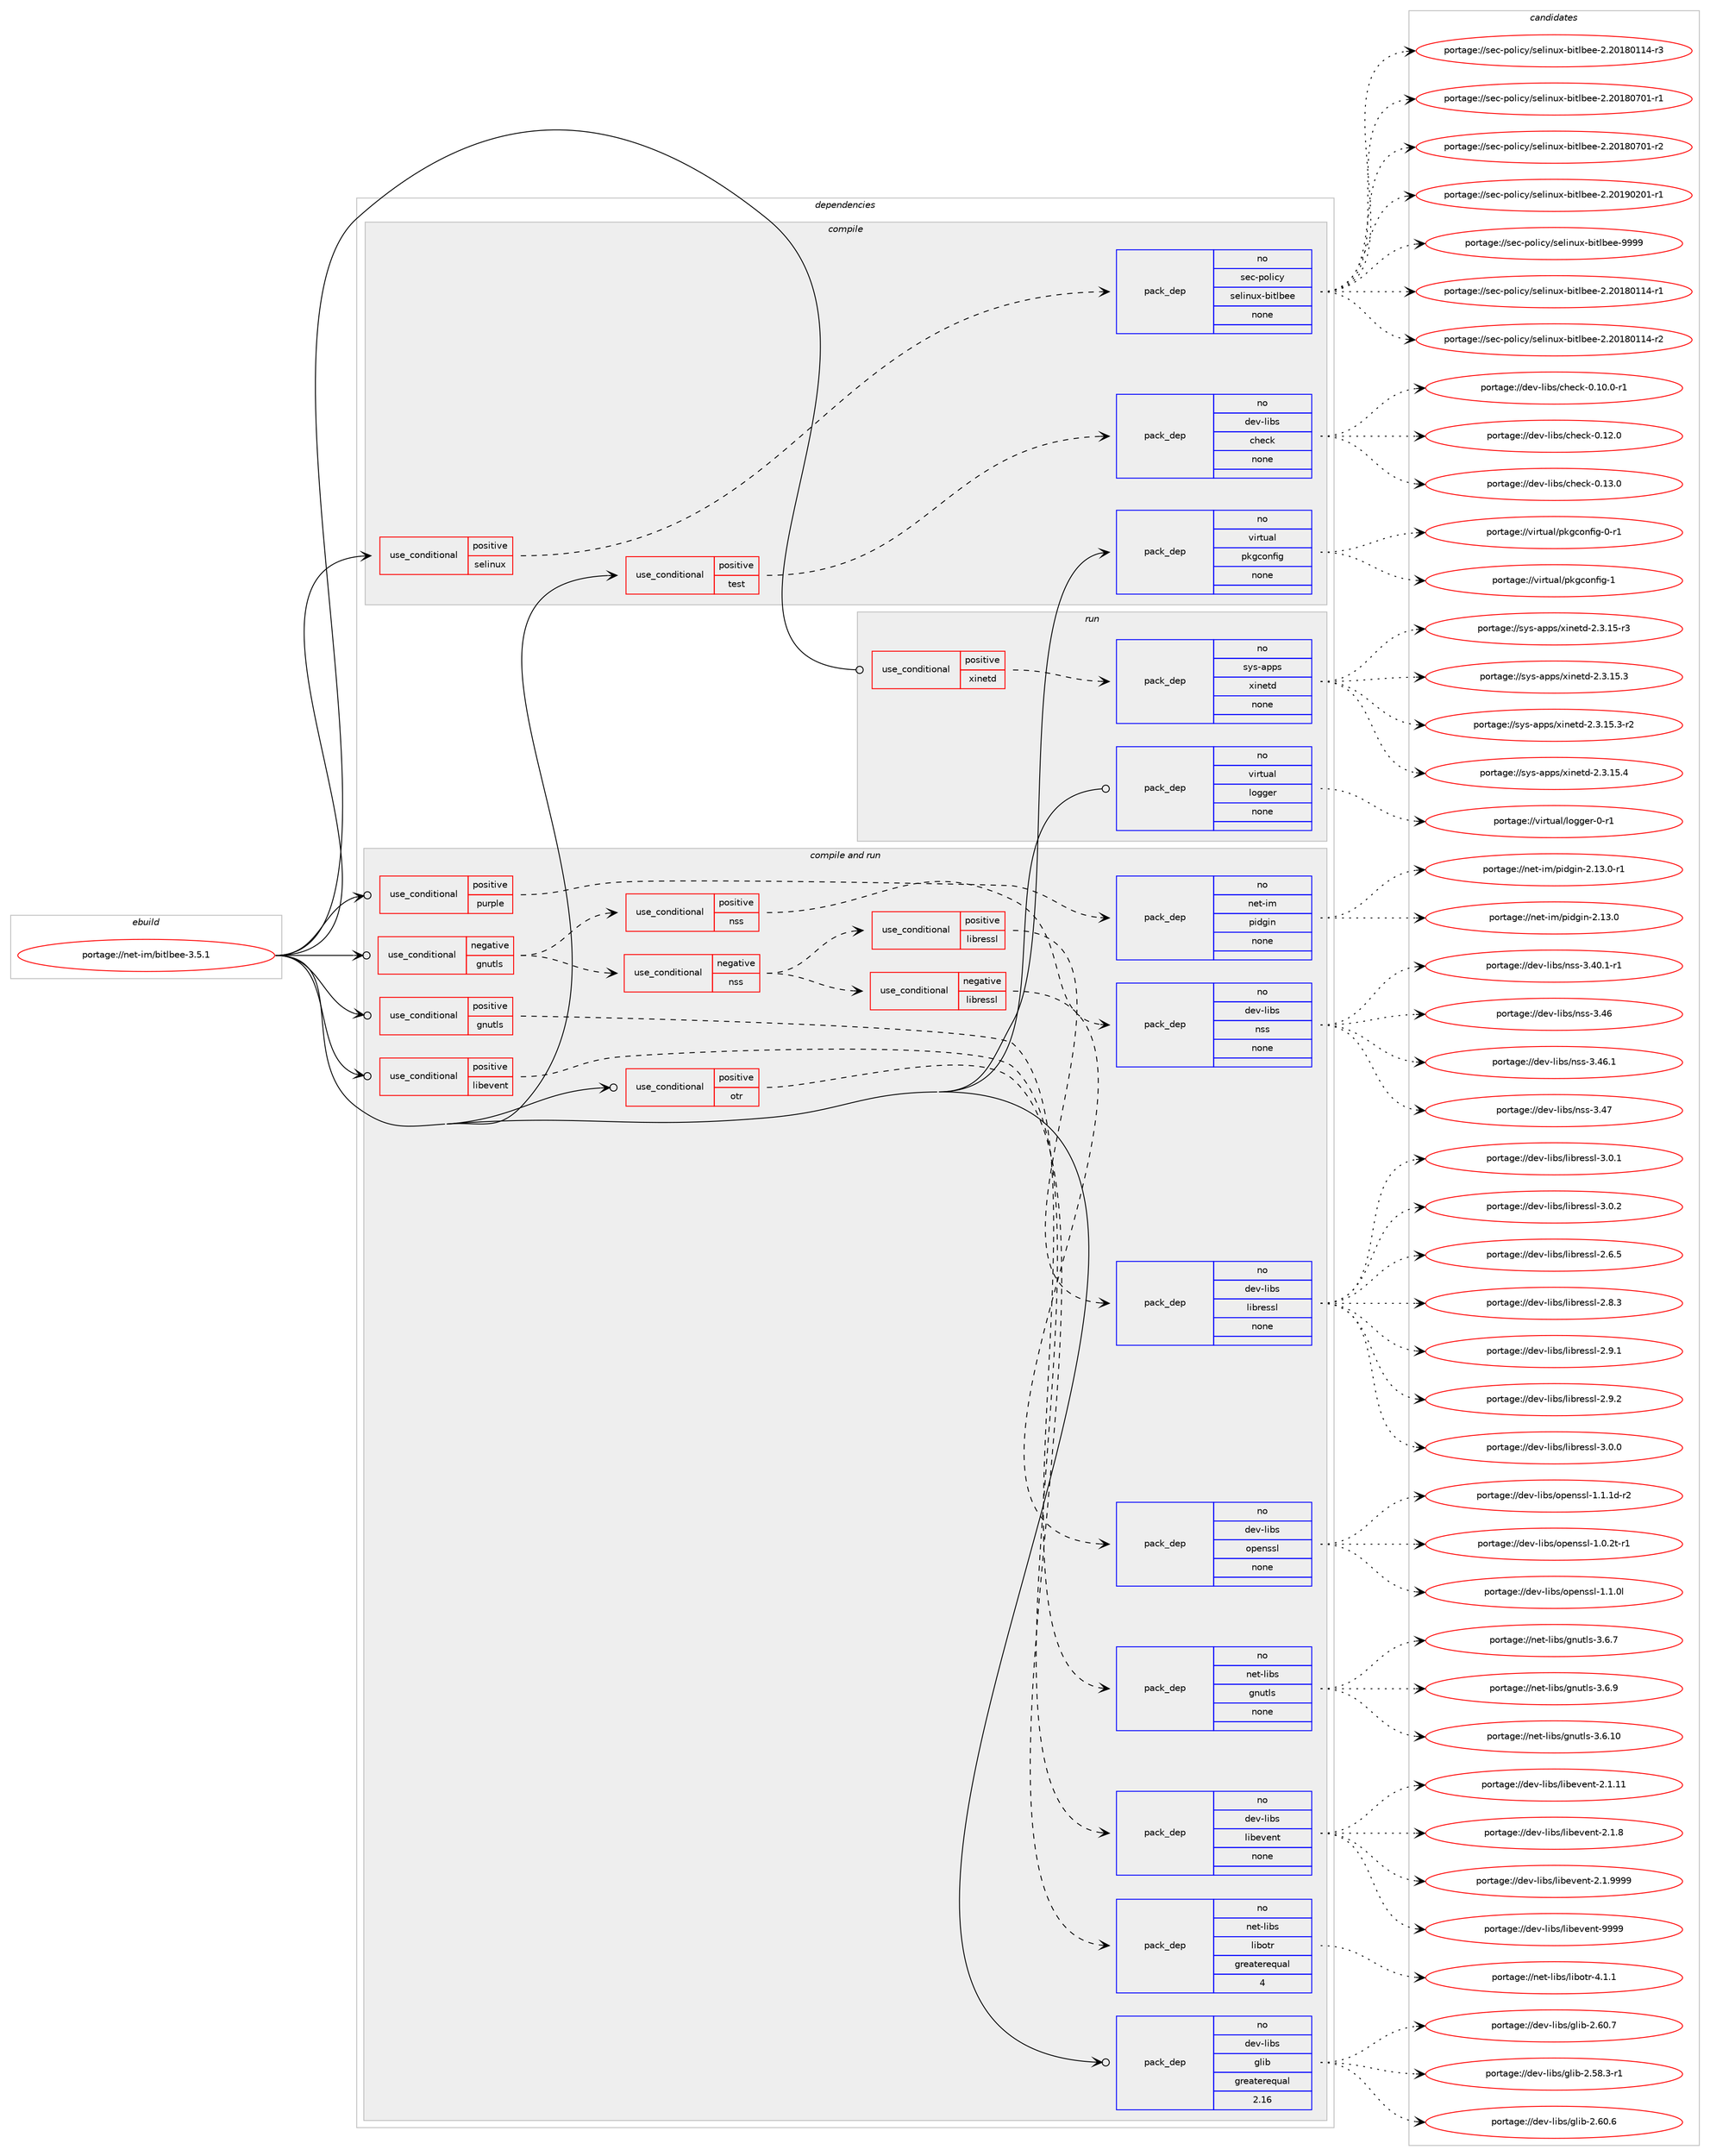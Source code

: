 digraph prolog {

# *************
# Graph options
# *************

newrank=true;
concentrate=true;
compound=true;
graph [rankdir=LR,fontname=Helvetica,fontsize=10,ranksep=1.5];#, ranksep=2.5, nodesep=0.2];
edge  [arrowhead=vee];
node  [fontname=Helvetica,fontsize=10];

# **********
# The ebuild
# **********

subgraph cluster_leftcol {
color=gray;
rank=same;
label=<<i>ebuild</i>>;
id [label="portage://net-im/bitlbee-3.5.1", color=red, width=4, href="../net-im/bitlbee-3.5.1.svg"];
}

# ****************
# The dependencies
# ****************

subgraph cluster_midcol {
color=gray;
label=<<i>dependencies</i>>;
subgraph cluster_compile {
fillcolor="#eeeeee";
style=filled;
label=<<i>compile</i>>;
subgraph cond88651 {
dependency354526 [label=<<TABLE BORDER="0" CELLBORDER="1" CELLSPACING="0" CELLPADDING="4"><TR><TD ROWSPAN="3" CELLPADDING="10">use_conditional</TD></TR><TR><TD>positive</TD></TR><TR><TD>selinux</TD></TR></TABLE>>, shape=none, color=red];
subgraph pack260011 {
dependency354527 [label=<<TABLE BORDER="0" CELLBORDER="1" CELLSPACING="0" CELLPADDING="4" WIDTH="220"><TR><TD ROWSPAN="6" CELLPADDING="30">pack_dep</TD></TR><TR><TD WIDTH="110">no</TD></TR><TR><TD>sec-policy</TD></TR><TR><TD>selinux-bitlbee</TD></TR><TR><TD>none</TD></TR><TR><TD></TD></TR></TABLE>>, shape=none, color=blue];
}
dependency354526:e -> dependency354527:w [weight=20,style="dashed",arrowhead="vee"];
}
id:e -> dependency354526:w [weight=20,style="solid",arrowhead="vee"];
subgraph cond88652 {
dependency354528 [label=<<TABLE BORDER="0" CELLBORDER="1" CELLSPACING="0" CELLPADDING="4"><TR><TD ROWSPAN="3" CELLPADDING="10">use_conditional</TD></TR><TR><TD>positive</TD></TR><TR><TD>test</TD></TR></TABLE>>, shape=none, color=red];
subgraph pack260012 {
dependency354529 [label=<<TABLE BORDER="0" CELLBORDER="1" CELLSPACING="0" CELLPADDING="4" WIDTH="220"><TR><TD ROWSPAN="6" CELLPADDING="30">pack_dep</TD></TR><TR><TD WIDTH="110">no</TD></TR><TR><TD>dev-libs</TD></TR><TR><TD>check</TD></TR><TR><TD>none</TD></TR><TR><TD></TD></TR></TABLE>>, shape=none, color=blue];
}
dependency354528:e -> dependency354529:w [weight=20,style="dashed",arrowhead="vee"];
}
id:e -> dependency354528:w [weight=20,style="solid",arrowhead="vee"];
subgraph pack260013 {
dependency354530 [label=<<TABLE BORDER="0" CELLBORDER="1" CELLSPACING="0" CELLPADDING="4" WIDTH="220"><TR><TD ROWSPAN="6" CELLPADDING="30">pack_dep</TD></TR><TR><TD WIDTH="110">no</TD></TR><TR><TD>virtual</TD></TR><TR><TD>pkgconfig</TD></TR><TR><TD>none</TD></TR><TR><TD></TD></TR></TABLE>>, shape=none, color=blue];
}
id:e -> dependency354530:w [weight=20,style="solid",arrowhead="vee"];
}
subgraph cluster_compileandrun {
fillcolor="#eeeeee";
style=filled;
label=<<i>compile and run</i>>;
subgraph cond88653 {
dependency354531 [label=<<TABLE BORDER="0" CELLBORDER="1" CELLSPACING="0" CELLPADDING="4"><TR><TD ROWSPAN="3" CELLPADDING="10">use_conditional</TD></TR><TR><TD>negative</TD></TR><TR><TD>gnutls</TD></TR></TABLE>>, shape=none, color=red];
subgraph cond88654 {
dependency354532 [label=<<TABLE BORDER="0" CELLBORDER="1" CELLSPACING="0" CELLPADDING="4"><TR><TD ROWSPAN="3" CELLPADDING="10">use_conditional</TD></TR><TR><TD>positive</TD></TR><TR><TD>nss</TD></TR></TABLE>>, shape=none, color=red];
subgraph pack260014 {
dependency354533 [label=<<TABLE BORDER="0" CELLBORDER="1" CELLSPACING="0" CELLPADDING="4" WIDTH="220"><TR><TD ROWSPAN="6" CELLPADDING="30">pack_dep</TD></TR><TR><TD WIDTH="110">no</TD></TR><TR><TD>dev-libs</TD></TR><TR><TD>nss</TD></TR><TR><TD>none</TD></TR><TR><TD></TD></TR></TABLE>>, shape=none, color=blue];
}
dependency354532:e -> dependency354533:w [weight=20,style="dashed",arrowhead="vee"];
}
dependency354531:e -> dependency354532:w [weight=20,style="dashed",arrowhead="vee"];
subgraph cond88655 {
dependency354534 [label=<<TABLE BORDER="0" CELLBORDER="1" CELLSPACING="0" CELLPADDING="4"><TR><TD ROWSPAN="3" CELLPADDING="10">use_conditional</TD></TR><TR><TD>negative</TD></TR><TR><TD>nss</TD></TR></TABLE>>, shape=none, color=red];
subgraph cond88656 {
dependency354535 [label=<<TABLE BORDER="0" CELLBORDER="1" CELLSPACING="0" CELLPADDING="4"><TR><TD ROWSPAN="3" CELLPADDING="10">use_conditional</TD></TR><TR><TD>positive</TD></TR><TR><TD>libressl</TD></TR></TABLE>>, shape=none, color=red];
subgraph pack260015 {
dependency354536 [label=<<TABLE BORDER="0" CELLBORDER="1" CELLSPACING="0" CELLPADDING="4" WIDTH="220"><TR><TD ROWSPAN="6" CELLPADDING="30">pack_dep</TD></TR><TR><TD WIDTH="110">no</TD></TR><TR><TD>dev-libs</TD></TR><TR><TD>libressl</TD></TR><TR><TD>none</TD></TR><TR><TD></TD></TR></TABLE>>, shape=none, color=blue];
}
dependency354535:e -> dependency354536:w [weight=20,style="dashed",arrowhead="vee"];
}
dependency354534:e -> dependency354535:w [weight=20,style="dashed",arrowhead="vee"];
subgraph cond88657 {
dependency354537 [label=<<TABLE BORDER="0" CELLBORDER="1" CELLSPACING="0" CELLPADDING="4"><TR><TD ROWSPAN="3" CELLPADDING="10">use_conditional</TD></TR><TR><TD>negative</TD></TR><TR><TD>libressl</TD></TR></TABLE>>, shape=none, color=red];
subgraph pack260016 {
dependency354538 [label=<<TABLE BORDER="0" CELLBORDER="1" CELLSPACING="0" CELLPADDING="4" WIDTH="220"><TR><TD ROWSPAN="6" CELLPADDING="30">pack_dep</TD></TR><TR><TD WIDTH="110">no</TD></TR><TR><TD>dev-libs</TD></TR><TR><TD>openssl</TD></TR><TR><TD>none</TD></TR><TR><TD></TD></TR></TABLE>>, shape=none, color=blue];
}
dependency354537:e -> dependency354538:w [weight=20,style="dashed",arrowhead="vee"];
}
dependency354534:e -> dependency354537:w [weight=20,style="dashed",arrowhead="vee"];
}
dependency354531:e -> dependency354534:w [weight=20,style="dashed",arrowhead="vee"];
}
id:e -> dependency354531:w [weight=20,style="solid",arrowhead="odotvee"];
subgraph cond88658 {
dependency354539 [label=<<TABLE BORDER="0" CELLBORDER="1" CELLSPACING="0" CELLPADDING="4"><TR><TD ROWSPAN="3" CELLPADDING="10">use_conditional</TD></TR><TR><TD>positive</TD></TR><TR><TD>gnutls</TD></TR></TABLE>>, shape=none, color=red];
subgraph pack260017 {
dependency354540 [label=<<TABLE BORDER="0" CELLBORDER="1" CELLSPACING="0" CELLPADDING="4" WIDTH="220"><TR><TD ROWSPAN="6" CELLPADDING="30">pack_dep</TD></TR><TR><TD WIDTH="110">no</TD></TR><TR><TD>net-libs</TD></TR><TR><TD>gnutls</TD></TR><TR><TD>none</TD></TR><TR><TD></TD></TR></TABLE>>, shape=none, color=blue];
}
dependency354539:e -> dependency354540:w [weight=20,style="dashed",arrowhead="vee"];
}
id:e -> dependency354539:w [weight=20,style="solid",arrowhead="odotvee"];
subgraph cond88659 {
dependency354541 [label=<<TABLE BORDER="0" CELLBORDER="1" CELLSPACING="0" CELLPADDING="4"><TR><TD ROWSPAN="3" CELLPADDING="10">use_conditional</TD></TR><TR><TD>positive</TD></TR><TR><TD>libevent</TD></TR></TABLE>>, shape=none, color=red];
subgraph pack260018 {
dependency354542 [label=<<TABLE BORDER="0" CELLBORDER="1" CELLSPACING="0" CELLPADDING="4" WIDTH="220"><TR><TD ROWSPAN="6" CELLPADDING="30">pack_dep</TD></TR><TR><TD WIDTH="110">no</TD></TR><TR><TD>dev-libs</TD></TR><TR><TD>libevent</TD></TR><TR><TD>none</TD></TR><TR><TD></TD></TR></TABLE>>, shape=none, color=blue];
}
dependency354541:e -> dependency354542:w [weight=20,style="dashed",arrowhead="vee"];
}
id:e -> dependency354541:w [weight=20,style="solid",arrowhead="odotvee"];
subgraph cond88660 {
dependency354543 [label=<<TABLE BORDER="0" CELLBORDER="1" CELLSPACING="0" CELLPADDING="4"><TR><TD ROWSPAN="3" CELLPADDING="10">use_conditional</TD></TR><TR><TD>positive</TD></TR><TR><TD>otr</TD></TR></TABLE>>, shape=none, color=red];
subgraph pack260019 {
dependency354544 [label=<<TABLE BORDER="0" CELLBORDER="1" CELLSPACING="0" CELLPADDING="4" WIDTH="220"><TR><TD ROWSPAN="6" CELLPADDING="30">pack_dep</TD></TR><TR><TD WIDTH="110">no</TD></TR><TR><TD>net-libs</TD></TR><TR><TD>libotr</TD></TR><TR><TD>greaterequal</TD></TR><TR><TD>4</TD></TR></TABLE>>, shape=none, color=blue];
}
dependency354543:e -> dependency354544:w [weight=20,style="dashed",arrowhead="vee"];
}
id:e -> dependency354543:w [weight=20,style="solid",arrowhead="odotvee"];
subgraph cond88661 {
dependency354545 [label=<<TABLE BORDER="0" CELLBORDER="1" CELLSPACING="0" CELLPADDING="4"><TR><TD ROWSPAN="3" CELLPADDING="10">use_conditional</TD></TR><TR><TD>positive</TD></TR><TR><TD>purple</TD></TR></TABLE>>, shape=none, color=red];
subgraph pack260020 {
dependency354546 [label=<<TABLE BORDER="0" CELLBORDER="1" CELLSPACING="0" CELLPADDING="4" WIDTH="220"><TR><TD ROWSPAN="6" CELLPADDING="30">pack_dep</TD></TR><TR><TD WIDTH="110">no</TD></TR><TR><TD>net-im</TD></TR><TR><TD>pidgin</TD></TR><TR><TD>none</TD></TR><TR><TD></TD></TR></TABLE>>, shape=none, color=blue];
}
dependency354545:e -> dependency354546:w [weight=20,style="dashed",arrowhead="vee"];
}
id:e -> dependency354545:w [weight=20,style="solid",arrowhead="odotvee"];
subgraph pack260021 {
dependency354547 [label=<<TABLE BORDER="0" CELLBORDER="1" CELLSPACING="0" CELLPADDING="4" WIDTH="220"><TR><TD ROWSPAN="6" CELLPADDING="30">pack_dep</TD></TR><TR><TD WIDTH="110">no</TD></TR><TR><TD>dev-libs</TD></TR><TR><TD>glib</TD></TR><TR><TD>greaterequal</TD></TR><TR><TD>2.16</TD></TR></TABLE>>, shape=none, color=blue];
}
id:e -> dependency354547:w [weight=20,style="solid",arrowhead="odotvee"];
}
subgraph cluster_run {
fillcolor="#eeeeee";
style=filled;
label=<<i>run</i>>;
subgraph cond88662 {
dependency354548 [label=<<TABLE BORDER="0" CELLBORDER="1" CELLSPACING="0" CELLPADDING="4"><TR><TD ROWSPAN="3" CELLPADDING="10">use_conditional</TD></TR><TR><TD>positive</TD></TR><TR><TD>xinetd</TD></TR></TABLE>>, shape=none, color=red];
subgraph pack260022 {
dependency354549 [label=<<TABLE BORDER="0" CELLBORDER="1" CELLSPACING="0" CELLPADDING="4" WIDTH="220"><TR><TD ROWSPAN="6" CELLPADDING="30">pack_dep</TD></TR><TR><TD WIDTH="110">no</TD></TR><TR><TD>sys-apps</TD></TR><TR><TD>xinetd</TD></TR><TR><TD>none</TD></TR><TR><TD></TD></TR></TABLE>>, shape=none, color=blue];
}
dependency354548:e -> dependency354549:w [weight=20,style="dashed",arrowhead="vee"];
}
id:e -> dependency354548:w [weight=20,style="solid",arrowhead="odot"];
subgraph pack260023 {
dependency354550 [label=<<TABLE BORDER="0" CELLBORDER="1" CELLSPACING="0" CELLPADDING="4" WIDTH="220"><TR><TD ROWSPAN="6" CELLPADDING="30">pack_dep</TD></TR><TR><TD WIDTH="110">no</TD></TR><TR><TD>virtual</TD></TR><TR><TD>logger</TD></TR><TR><TD>none</TD></TR><TR><TD></TD></TR></TABLE>>, shape=none, color=blue];
}
id:e -> dependency354550:w [weight=20,style="solid",arrowhead="odot"];
}
}

# **************
# The candidates
# **************

subgraph cluster_choices {
rank=same;
color=gray;
label=<<i>candidates</i>>;

subgraph choice260011 {
color=black;
nodesep=1;
choiceportage1151019945112111108105991214711510110810511011712045981051161089810110145504650484956484949524511449 [label="portage://sec-policy/selinux-bitlbee-2.20180114-r1", color=red, width=4,href="../sec-policy/selinux-bitlbee-2.20180114-r1.svg"];
choiceportage1151019945112111108105991214711510110810511011712045981051161089810110145504650484956484949524511450 [label="portage://sec-policy/selinux-bitlbee-2.20180114-r2", color=red, width=4,href="../sec-policy/selinux-bitlbee-2.20180114-r2.svg"];
choiceportage1151019945112111108105991214711510110810511011712045981051161089810110145504650484956484949524511451 [label="portage://sec-policy/selinux-bitlbee-2.20180114-r3", color=red, width=4,href="../sec-policy/selinux-bitlbee-2.20180114-r3.svg"];
choiceportage1151019945112111108105991214711510110810511011712045981051161089810110145504650484956485548494511449 [label="portage://sec-policy/selinux-bitlbee-2.20180701-r1", color=red, width=4,href="../sec-policy/selinux-bitlbee-2.20180701-r1.svg"];
choiceportage1151019945112111108105991214711510110810511011712045981051161089810110145504650484956485548494511450 [label="portage://sec-policy/selinux-bitlbee-2.20180701-r2", color=red, width=4,href="../sec-policy/selinux-bitlbee-2.20180701-r2.svg"];
choiceportage1151019945112111108105991214711510110810511011712045981051161089810110145504650484957485048494511449 [label="portage://sec-policy/selinux-bitlbee-2.20190201-r1", color=red, width=4,href="../sec-policy/selinux-bitlbee-2.20190201-r1.svg"];
choiceportage115101994511211110810599121471151011081051101171204598105116108981011014557575757 [label="portage://sec-policy/selinux-bitlbee-9999", color=red, width=4,href="../sec-policy/selinux-bitlbee-9999.svg"];
dependency354527:e -> choiceportage1151019945112111108105991214711510110810511011712045981051161089810110145504650484956484949524511449:w [style=dotted,weight="100"];
dependency354527:e -> choiceportage1151019945112111108105991214711510110810511011712045981051161089810110145504650484956484949524511450:w [style=dotted,weight="100"];
dependency354527:e -> choiceportage1151019945112111108105991214711510110810511011712045981051161089810110145504650484956484949524511451:w [style=dotted,weight="100"];
dependency354527:e -> choiceportage1151019945112111108105991214711510110810511011712045981051161089810110145504650484956485548494511449:w [style=dotted,weight="100"];
dependency354527:e -> choiceportage1151019945112111108105991214711510110810511011712045981051161089810110145504650484956485548494511450:w [style=dotted,weight="100"];
dependency354527:e -> choiceportage1151019945112111108105991214711510110810511011712045981051161089810110145504650484957485048494511449:w [style=dotted,weight="100"];
dependency354527:e -> choiceportage115101994511211110810599121471151011081051101171204598105116108981011014557575757:w [style=dotted,weight="100"];
}
subgraph choice260012 {
color=black;
nodesep=1;
choiceportage1001011184510810598115479910410199107454846494846484511449 [label="portage://dev-libs/check-0.10.0-r1", color=red, width=4,href="../dev-libs/check-0.10.0-r1.svg"];
choiceportage100101118451081059811547991041019910745484649504648 [label="portage://dev-libs/check-0.12.0", color=red, width=4,href="../dev-libs/check-0.12.0.svg"];
choiceportage100101118451081059811547991041019910745484649514648 [label="portage://dev-libs/check-0.13.0", color=red, width=4,href="../dev-libs/check-0.13.0.svg"];
dependency354529:e -> choiceportage1001011184510810598115479910410199107454846494846484511449:w [style=dotted,weight="100"];
dependency354529:e -> choiceportage100101118451081059811547991041019910745484649504648:w [style=dotted,weight="100"];
dependency354529:e -> choiceportage100101118451081059811547991041019910745484649514648:w [style=dotted,weight="100"];
}
subgraph choice260013 {
color=black;
nodesep=1;
choiceportage11810511411611797108471121071039911111010210510345484511449 [label="portage://virtual/pkgconfig-0-r1", color=red, width=4,href="../virtual/pkgconfig-0-r1.svg"];
choiceportage1181051141161179710847112107103991111101021051034549 [label="portage://virtual/pkgconfig-1", color=red, width=4,href="../virtual/pkgconfig-1.svg"];
dependency354530:e -> choiceportage11810511411611797108471121071039911111010210510345484511449:w [style=dotted,weight="100"];
dependency354530:e -> choiceportage1181051141161179710847112107103991111101021051034549:w [style=dotted,weight="100"];
}
subgraph choice260014 {
color=black;
nodesep=1;
choiceportage100101118451081059811547110115115455146524846494511449 [label="portage://dev-libs/nss-3.40.1-r1", color=red, width=4,href="../dev-libs/nss-3.40.1-r1.svg"];
choiceportage1001011184510810598115471101151154551465254 [label="portage://dev-libs/nss-3.46", color=red, width=4,href="../dev-libs/nss-3.46.svg"];
choiceportage10010111845108105981154711011511545514652544649 [label="portage://dev-libs/nss-3.46.1", color=red, width=4,href="../dev-libs/nss-3.46.1.svg"];
choiceportage1001011184510810598115471101151154551465255 [label="portage://dev-libs/nss-3.47", color=red, width=4,href="../dev-libs/nss-3.47.svg"];
dependency354533:e -> choiceportage100101118451081059811547110115115455146524846494511449:w [style=dotted,weight="100"];
dependency354533:e -> choiceportage1001011184510810598115471101151154551465254:w [style=dotted,weight="100"];
dependency354533:e -> choiceportage10010111845108105981154711011511545514652544649:w [style=dotted,weight="100"];
dependency354533:e -> choiceportage1001011184510810598115471101151154551465255:w [style=dotted,weight="100"];
}
subgraph choice260015 {
color=black;
nodesep=1;
choiceportage10010111845108105981154710810598114101115115108455046544653 [label="portage://dev-libs/libressl-2.6.5", color=red, width=4,href="../dev-libs/libressl-2.6.5.svg"];
choiceportage10010111845108105981154710810598114101115115108455046564651 [label="portage://dev-libs/libressl-2.8.3", color=red, width=4,href="../dev-libs/libressl-2.8.3.svg"];
choiceportage10010111845108105981154710810598114101115115108455046574649 [label="portage://dev-libs/libressl-2.9.1", color=red, width=4,href="../dev-libs/libressl-2.9.1.svg"];
choiceportage10010111845108105981154710810598114101115115108455046574650 [label="portage://dev-libs/libressl-2.9.2", color=red, width=4,href="../dev-libs/libressl-2.9.2.svg"];
choiceportage10010111845108105981154710810598114101115115108455146484648 [label="portage://dev-libs/libressl-3.0.0", color=red, width=4,href="../dev-libs/libressl-3.0.0.svg"];
choiceportage10010111845108105981154710810598114101115115108455146484649 [label="portage://dev-libs/libressl-3.0.1", color=red, width=4,href="../dev-libs/libressl-3.0.1.svg"];
choiceportage10010111845108105981154710810598114101115115108455146484650 [label="portage://dev-libs/libressl-3.0.2", color=red, width=4,href="../dev-libs/libressl-3.0.2.svg"];
dependency354536:e -> choiceportage10010111845108105981154710810598114101115115108455046544653:w [style=dotted,weight="100"];
dependency354536:e -> choiceportage10010111845108105981154710810598114101115115108455046564651:w [style=dotted,weight="100"];
dependency354536:e -> choiceportage10010111845108105981154710810598114101115115108455046574649:w [style=dotted,weight="100"];
dependency354536:e -> choiceportage10010111845108105981154710810598114101115115108455046574650:w [style=dotted,weight="100"];
dependency354536:e -> choiceportage10010111845108105981154710810598114101115115108455146484648:w [style=dotted,weight="100"];
dependency354536:e -> choiceportage10010111845108105981154710810598114101115115108455146484649:w [style=dotted,weight="100"];
dependency354536:e -> choiceportage10010111845108105981154710810598114101115115108455146484650:w [style=dotted,weight="100"];
}
subgraph choice260016 {
color=black;
nodesep=1;
choiceportage1001011184510810598115471111121011101151151084549464846501164511449 [label="portage://dev-libs/openssl-1.0.2t-r1", color=red, width=4,href="../dev-libs/openssl-1.0.2t-r1.svg"];
choiceportage100101118451081059811547111112101110115115108454946494648108 [label="portage://dev-libs/openssl-1.1.0l", color=red, width=4,href="../dev-libs/openssl-1.1.0l.svg"];
choiceportage1001011184510810598115471111121011101151151084549464946491004511450 [label="portage://dev-libs/openssl-1.1.1d-r2", color=red, width=4,href="../dev-libs/openssl-1.1.1d-r2.svg"];
dependency354538:e -> choiceportage1001011184510810598115471111121011101151151084549464846501164511449:w [style=dotted,weight="100"];
dependency354538:e -> choiceportage100101118451081059811547111112101110115115108454946494648108:w [style=dotted,weight="100"];
dependency354538:e -> choiceportage1001011184510810598115471111121011101151151084549464946491004511450:w [style=dotted,weight="100"];
}
subgraph choice260017 {
color=black;
nodesep=1;
choiceportage11010111645108105981154710311011711610811545514654464948 [label="portage://net-libs/gnutls-3.6.10", color=red, width=4,href="../net-libs/gnutls-3.6.10.svg"];
choiceportage110101116451081059811547103110117116108115455146544655 [label="portage://net-libs/gnutls-3.6.7", color=red, width=4,href="../net-libs/gnutls-3.6.7.svg"];
choiceportage110101116451081059811547103110117116108115455146544657 [label="portage://net-libs/gnutls-3.6.9", color=red, width=4,href="../net-libs/gnutls-3.6.9.svg"];
dependency354540:e -> choiceportage11010111645108105981154710311011711610811545514654464948:w [style=dotted,weight="100"];
dependency354540:e -> choiceportage110101116451081059811547103110117116108115455146544655:w [style=dotted,weight="100"];
dependency354540:e -> choiceportage110101116451081059811547103110117116108115455146544657:w [style=dotted,weight="100"];
}
subgraph choice260018 {
color=black;
nodesep=1;
choiceportage1001011184510810598115471081059810111810111011645504649464949 [label="portage://dev-libs/libevent-2.1.11", color=red, width=4,href="../dev-libs/libevent-2.1.11.svg"];
choiceportage10010111845108105981154710810598101118101110116455046494656 [label="portage://dev-libs/libevent-2.1.8", color=red, width=4,href="../dev-libs/libevent-2.1.8.svg"];
choiceportage10010111845108105981154710810598101118101110116455046494657575757 [label="portage://dev-libs/libevent-2.1.9999", color=red, width=4,href="../dev-libs/libevent-2.1.9999.svg"];
choiceportage100101118451081059811547108105981011181011101164557575757 [label="portage://dev-libs/libevent-9999", color=red, width=4,href="../dev-libs/libevent-9999.svg"];
dependency354542:e -> choiceportage1001011184510810598115471081059810111810111011645504649464949:w [style=dotted,weight="100"];
dependency354542:e -> choiceportage10010111845108105981154710810598101118101110116455046494656:w [style=dotted,weight="100"];
dependency354542:e -> choiceportage10010111845108105981154710810598101118101110116455046494657575757:w [style=dotted,weight="100"];
dependency354542:e -> choiceportage100101118451081059811547108105981011181011101164557575757:w [style=dotted,weight="100"];
}
subgraph choice260019 {
color=black;
nodesep=1;
choiceportage11010111645108105981154710810598111116114455246494649 [label="portage://net-libs/libotr-4.1.1", color=red, width=4,href="../net-libs/libotr-4.1.1.svg"];
dependency354544:e -> choiceportage11010111645108105981154710810598111116114455246494649:w [style=dotted,weight="100"];
}
subgraph choice260020 {
color=black;
nodesep=1;
choiceportage110101116451051094711210510010310511045504649514648 [label="portage://net-im/pidgin-2.13.0", color=red, width=4,href="../net-im/pidgin-2.13.0.svg"];
choiceportage1101011164510510947112105100103105110455046495146484511449 [label="portage://net-im/pidgin-2.13.0-r1", color=red, width=4,href="../net-im/pidgin-2.13.0-r1.svg"];
dependency354546:e -> choiceportage110101116451051094711210510010310511045504649514648:w [style=dotted,weight="100"];
dependency354546:e -> choiceportage1101011164510510947112105100103105110455046495146484511449:w [style=dotted,weight="100"];
}
subgraph choice260021 {
color=black;
nodesep=1;
choiceportage10010111845108105981154710310810598455046535646514511449 [label="portage://dev-libs/glib-2.58.3-r1", color=red, width=4,href="../dev-libs/glib-2.58.3-r1.svg"];
choiceportage1001011184510810598115471031081059845504654484654 [label="portage://dev-libs/glib-2.60.6", color=red, width=4,href="../dev-libs/glib-2.60.6.svg"];
choiceportage1001011184510810598115471031081059845504654484655 [label="portage://dev-libs/glib-2.60.7", color=red, width=4,href="../dev-libs/glib-2.60.7.svg"];
dependency354547:e -> choiceportage10010111845108105981154710310810598455046535646514511449:w [style=dotted,weight="100"];
dependency354547:e -> choiceportage1001011184510810598115471031081059845504654484654:w [style=dotted,weight="100"];
dependency354547:e -> choiceportage1001011184510810598115471031081059845504654484655:w [style=dotted,weight="100"];
}
subgraph choice260022 {
color=black;
nodesep=1;
choiceportage115121115459711211211547120105110101116100455046514649534511451 [label="portage://sys-apps/xinetd-2.3.15-r3", color=red, width=4,href="../sys-apps/xinetd-2.3.15-r3.svg"];
choiceportage115121115459711211211547120105110101116100455046514649534651 [label="portage://sys-apps/xinetd-2.3.15.3", color=red, width=4,href="../sys-apps/xinetd-2.3.15.3.svg"];
choiceportage1151211154597112112115471201051101011161004550465146495346514511450 [label="portage://sys-apps/xinetd-2.3.15.3-r2", color=red, width=4,href="../sys-apps/xinetd-2.3.15.3-r2.svg"];
choiceportage115121115459711211211547120105110101116100455046514649534652 [label="portage://sys-apps/xinetd-2.3.15.4", color=red, width=4,href="../sys-apps/xinetd-2.3.15.4.svg"];
dependency354549:e -> choiceportage115121115459711211211547120105110101116100455046514649534511451:w [style=dotted,weight="100"];
dependency354549:e -> choiceportage115121115459711211211547120105110101116100455046514649534651:w [style=dotted,weight="100"];
dependency354549:e -> choiceportage1151211154597112112115471201051101011161004550465146495346514511450:w [style=dotted,weight="100"];
dependency354549:e -> choiceportage115121115459711211211547120105110101116100455046514649534652:w [style=dotted,weight="100"];
}
subgraph choice260023 {
color=black;
nodesep=1;
choiceportage118105114116117971084710811110310310111445484511449 [label="portage://virtual/logger-0-r1", color=red, width=4,href="../virtual/logger-0-r1.svg"];
dependency354550:e -> choiceportage118105114116117971084710811110310310111445484511449:w [style=dotted,weight="100"];
}
}

}
